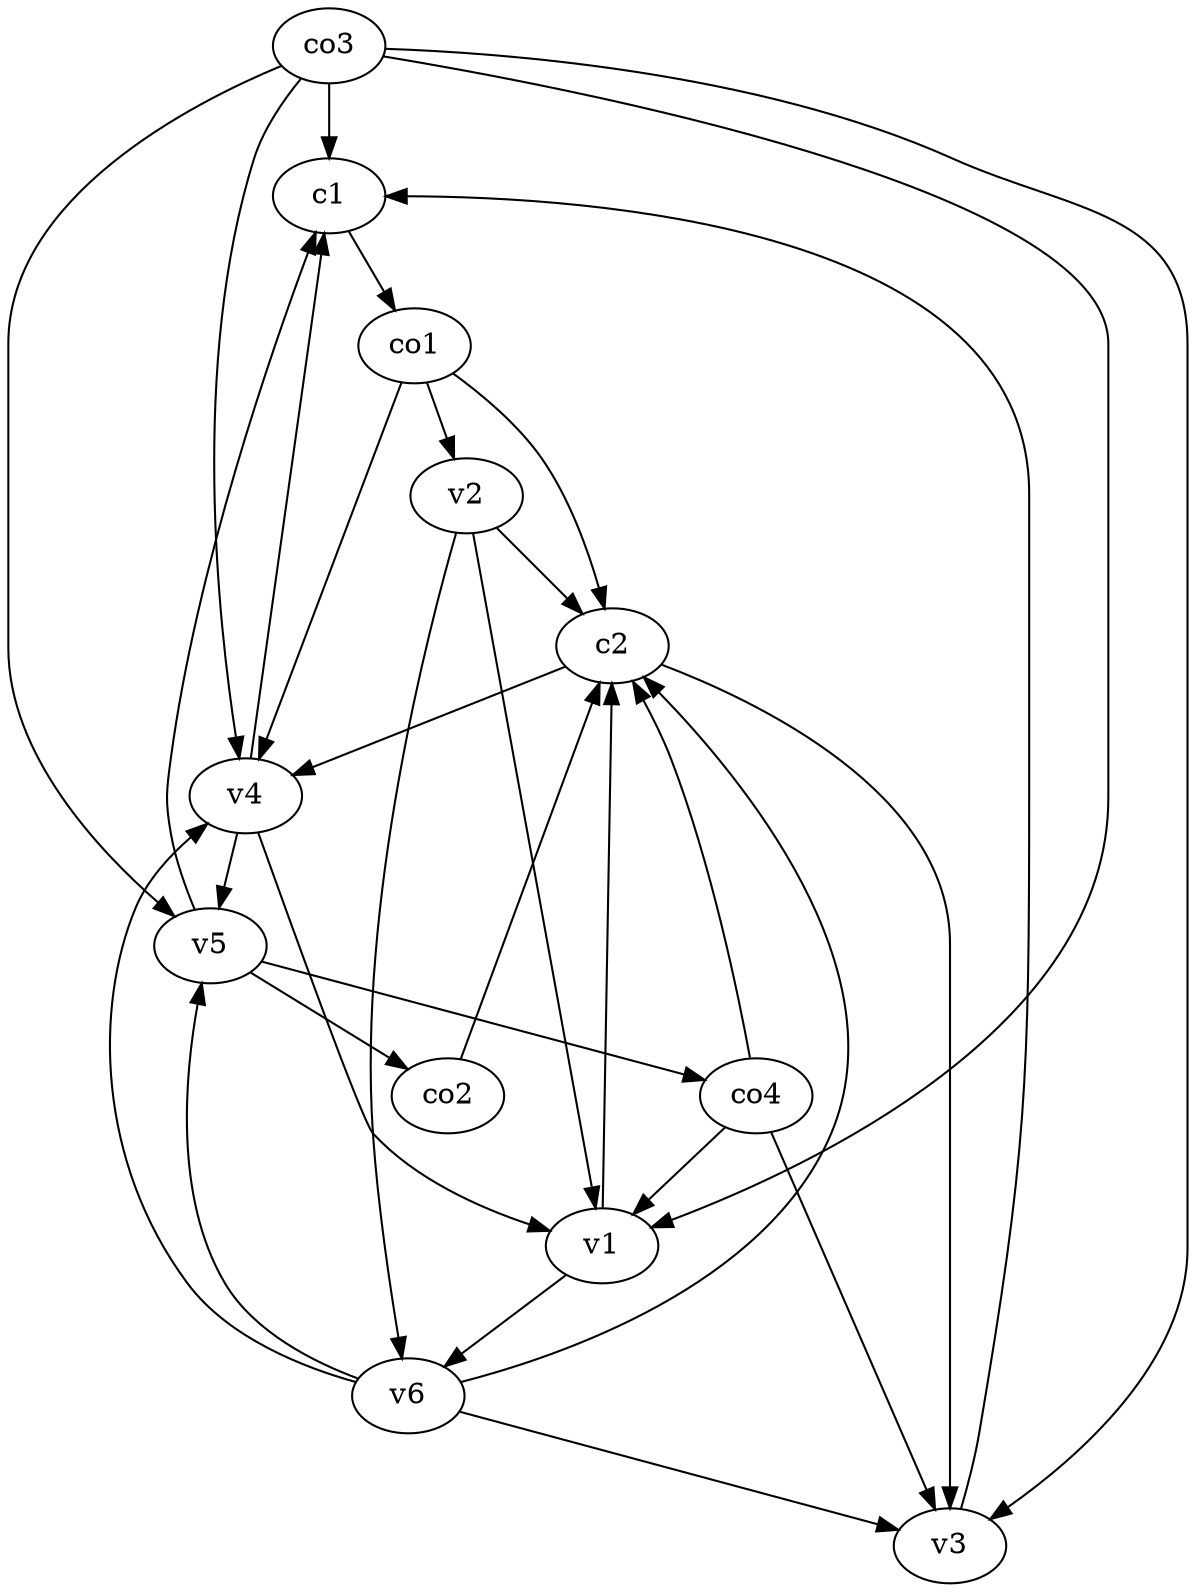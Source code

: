 strict digraph  {
c1;
c2;
v1;
v2;
v3;
v4;
v5;
v6;
co1;
co2;
co3;
co4;
c1 -> co1  [weight=1];
c2 -> v3  [weight=1];
c2 -> v4  [weight=1];
v1 -> c2  [weight=1];
v1 -> v6  [weight=1];
v2 -> c2  [weight=1];
v2 -> v6  [weight=1];
v2 -> v1  [weight=1];
v3 -> c1  [weight=1];
v4 -> c1  [weight=1];
v4 -> v5  [weight=1];
v4 -> v1  [weight=1];
v5 -> c1  [weight=1];
v5 -> co4  [weight=1];
v5 -> co2  [weight=1];
v6 -> c2  [weight=1];
v6 -> v4  [weight=1];
v6 -> v5  [weight=1];
v6 -> v3  [weight=1];
co1 -> c2  [weight=1];
co1 -> v2  [weight=1];
co1 -> v4  [weight=1];
co2 -> c2  [weight=1];
co3 -> c1  [weight=1];
co3 -> v4  [weight=1];
co3 -> v3  [weight=1];
co3 -> v5  [weight=1];
co3 -> v1  [weight=1];
co4 -> c2  [weight=1];
co4 -> v1  [weight=1];
co4 -> v3  [weight=1];
}
